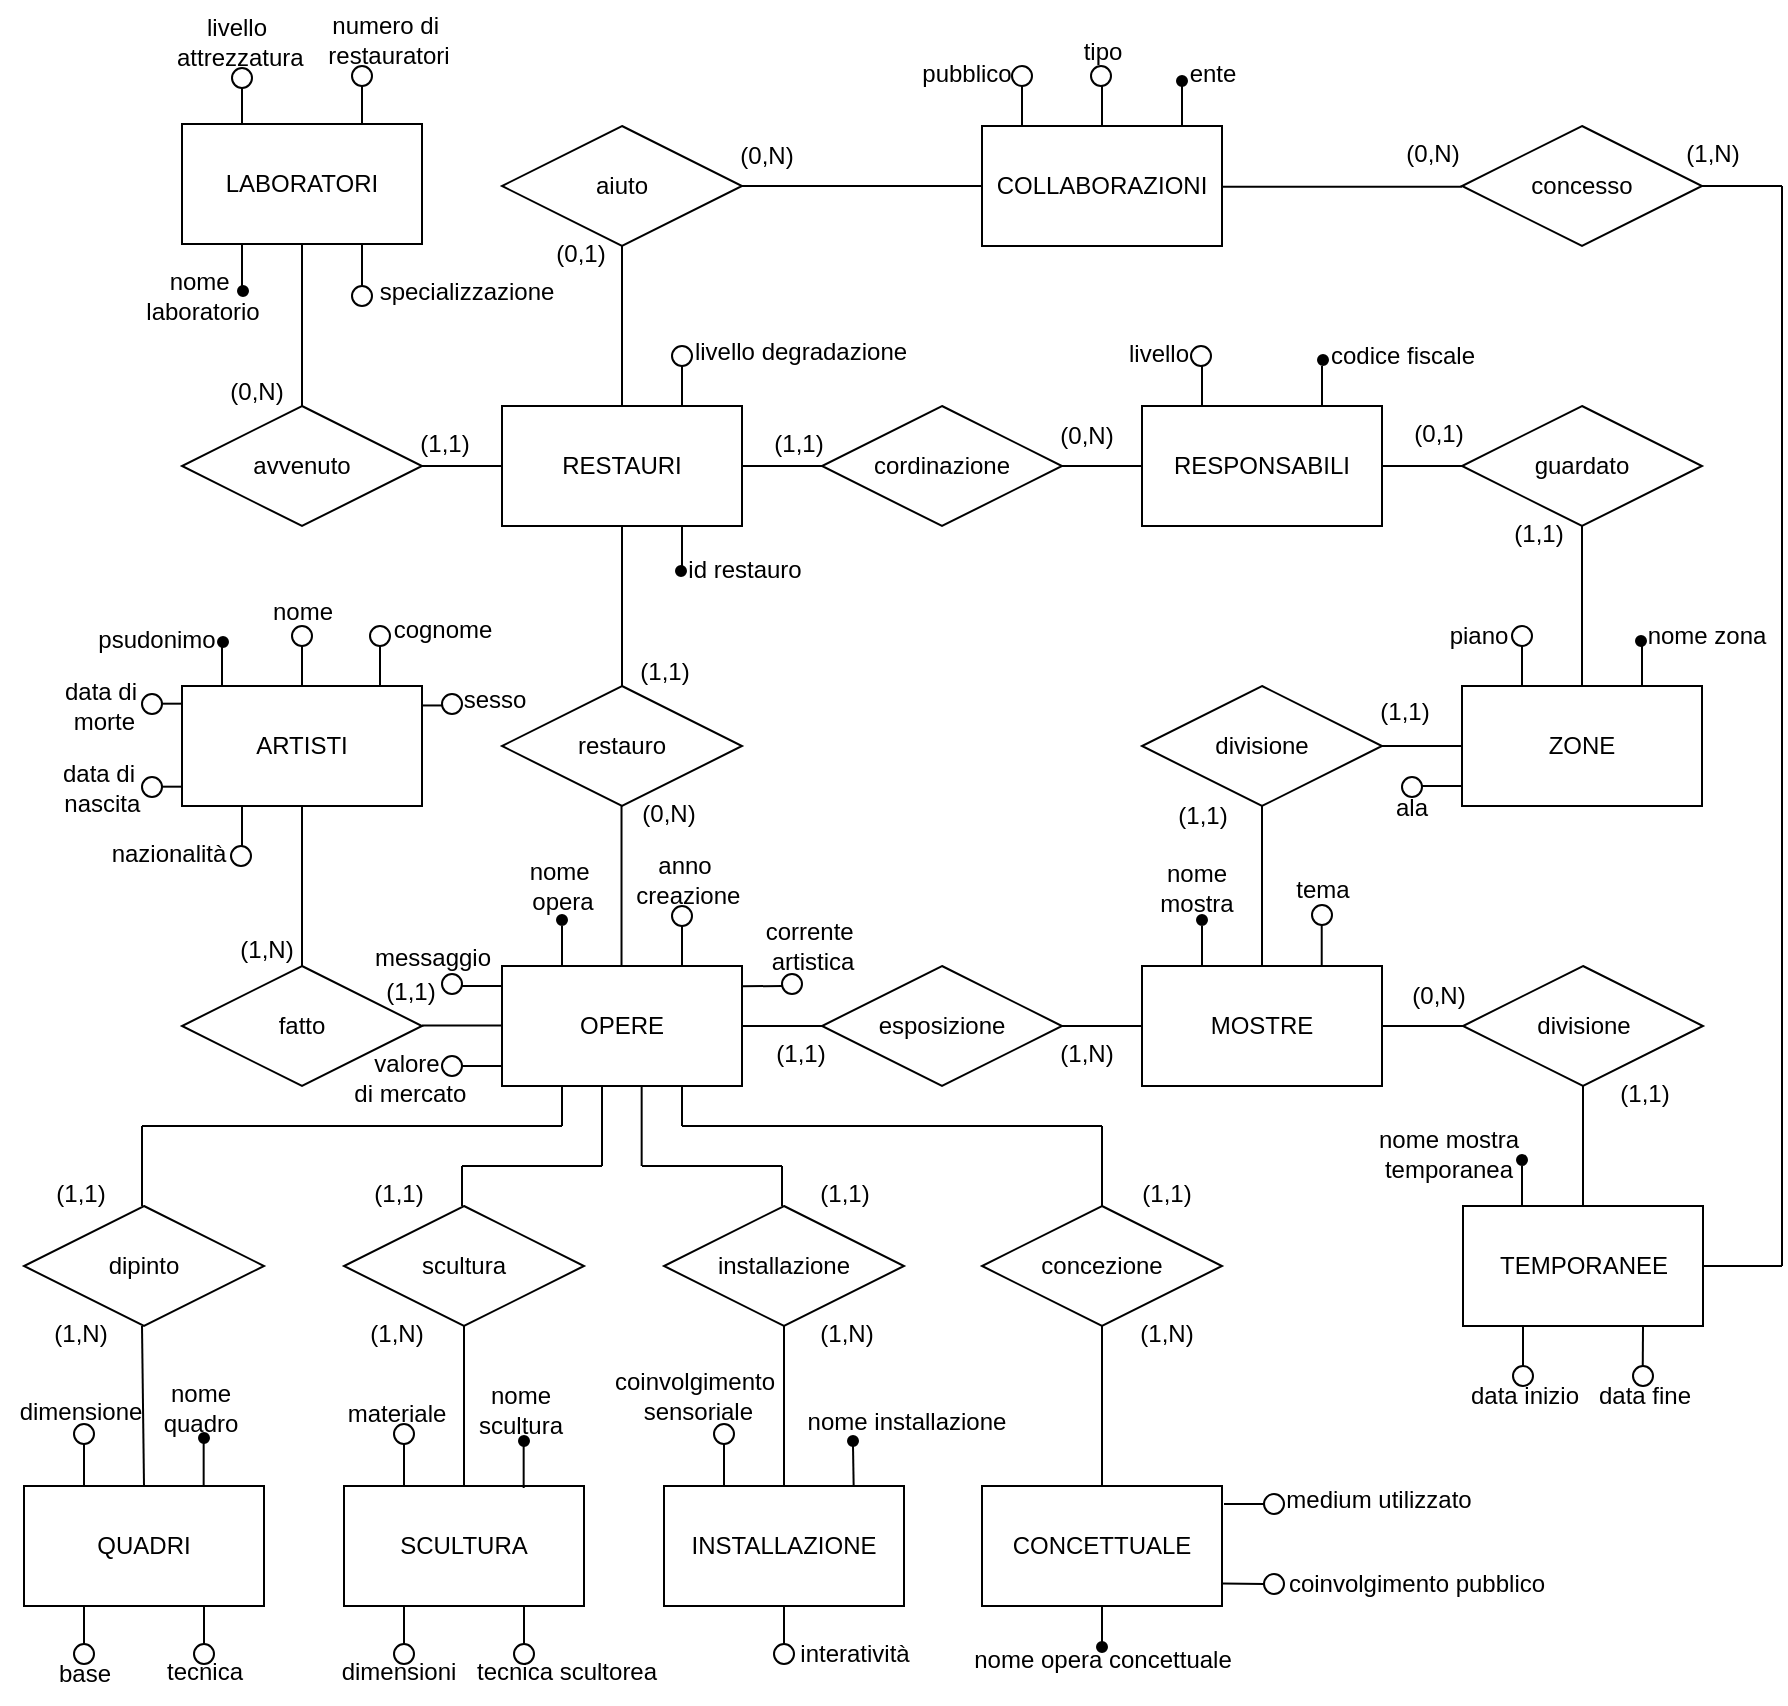 <mxfile>
    <diagram name="Page-1" id="luR2FFAwwnQC8byFWhqQ">
        <mxGraphModel dx="1242" dy="1736" grid="1" gridSize="10" guides="1" tooltips="1" connect="1" arrows="1" fold="1" page="1" pageScale="1" pageWidth="827" pageHeight="1169" math="0" shadow="0">
            <root>
                <mxCell id="0"/>
                <mxCell id="1" parent="0"/>
                <mxCell id="AryeixgYwKDA9CnlknnB-269" value="OPERE" style="rounded=0;whiteSpace=wrap;html=1;" parent="1" vertex="1">
                    <mxGeometry x="360" y="480" width="120" height="60" as="geometry"/>
                </mxCell>
                <mxCell id="AryeixgYwKDA9CnlknnB-270" value="fatto" style="shape=rhombus;perimeter=rhombusPerimeter;whiteSpace=wrap;html=1;align=center;" parent="1" vertex="1">
                    <mxGeometry x="200" y="480" width="120" height="60" as="geometry"/>
                </mxCell>
                <mxCell id="AryeixgYwKDA9CnlknnB-271" value="ARTISTI" style="rounded=0;whiteSpace=wrap;html=1;" parent="1" vertex="1">
                    <mxGeometry x="200" y="340" width="120" height="60" as="geometry"/>
                </mxCell>
                <mxCell id="AryeixgYwKDA9CnlknnB-272" value="QUADRI" style="rounded=0;whiteSpace=wrap;html=1;" parent="1" vertex="1">
                    <mxGeometry x="121" y="740" width="120" height="60" as="geometry"/>
                </mxCell>
                <mxCell id="AryeixgYwKDA9CnlknnB-273" value="SCULTURA" style="rounded=0;whiteSpace=wrap;html=1;" parent="1" vertex="1">
                    <mxGeometry x="281" y="740" width="120" height="60" as="geometry"/>
                </mxCell>
                <mxCell id="AryeixgYwKDA9CnlknnB-274" value="INSTALLAZIONE" style="rounded=0;whiteSpace=wrap;html=1;" parent="1" vertex="1">
                    <mxGeometry x="441" y="740" width="120" height="60" as="geometry"/>
                </mxCell>
                <mxCell id="AryeixgYwKDA9CnlknnB-275" value="CONCETTUALE" style="rounded=0;whiteSpace=wrap;html=1;" parent="1" vertex="1">
                    <mxGeometry x="600" y="740" width="120" height="60" as="geometry"/>
                </mxCell>
                <mxCell id="AryeixgYwKDA9CnlknnB-282" value="restauro" style="shape=rhombus;perimeter=rhombusPerimeter;whiteSpace=wrap;html=1;align=center;" parent="1" vertex="1">
                    <mxGeometry x="360" y="340" width="120" height="60" as="geometry"/>
                </mxCell>
                <mxCell id="AryeixgYwKDA9CnlknnB-283" value="RESTAURI" style="rounded=0;whiteSpace=wrap;html=1;" parent="1" vertex="1">
                    <mxGeometry x="360" y="200" width="120" height="60" as="geometry"/>
                </mxCell>
                <mxCell id="AryeixgYwKDA9CnlknnB-284" value="avvenuto" style="shape=rhombus;perimeter=rhombusPerimeter;whiteSpace=wrap;html=1;align=center;" parent="1" vertex="1">
                    <mxGeometry x="200" y="200" width="120" height="60" as="geometry"/>
                </mxCell>
                <mxCell id="AryeixgYwKDA9CnlknnB-285" value="LABORATORI" style="rounded=0;whiteSpace=wrap;html=1;" parent="1" vertex="1">
                    <mxGeometry x="200" y="59" width="120" height="60" as="geometry"/>
                </mxCell>
                <mxCell id="AryeixgYwKDA9CnlknnB-286" value="" style="endArrow=none;html=1;rounded=0;exitX=0.5;exitY=1;exitDx=0;exitDy=0;entryX=0.5;entryY=0;entryDx=0;entryDy=0;" parent="1" source="AryeixgYwKDA9CnlknnB-285" target="AryeixgYwKDA9CnlknnB-284" edge="1">
                    <mxGeometry width="50" height="50" relative="1" as="geometry">
                        <mxPoint x="150" y="280" as="sourcePoint"/>
                        <mxPoint x="200" y="230" as="targetPoint"/>
                    </mxGeometry>
                </mxCell>
                <mxCell id="AryeixgYwKDA9CnlknnB-287" value="" style="endArrow=none;html=1;rounded=0;" parent="1" source="AryeixgYwKDA9CnlknnB-284" edge="1">
                    <mxGeometry width="50" height="50" relative="1" as="geometry">
                        <mxPoint x="310" y="280" as="sourcePoint"/>
                        <mxPoint x="360" y="230" as="targetPoint"/>
                    </mxGeometry>
                </mxCell>
                <mxCell id="AryeixgYwKDA9CnlknnB-288" value="" style="endArrow=none;html=1;rounded=0;entryX=0.5;entryY=1;entryDx=0;entryDy=0;exitX=0.5;exitY=0;exitDx=0;exitDy=0;" parent="1" source="AryeixgYwKDA9CnlknnB-282" target="AryeixgYwKDA9CnlknnB-283" edge="1">
                    <mxGeometry width="50" height="50" relative="1" as="geometry">
                        <mxPoint x="380" y="360" as="sourcePoint"/>
                        <mxPoint x="430" y="310" as="targetPoint"/>
                    </mxGeometry>
                </mxCell>
                <mxCell id="AryeixgYwKDA9CnlknnB-289" value="" style="endArrow=none;html=1;rounded=0;entryX=0.5;entryY=1;entryDx=0;entryDy=0;exitX=0.5;exitY=0;exitDx=0;exitDy=0;" parent="1" edge="1">
                    <mxGeometry width="50" height="50" relative="1" as="geometry">
                        <mxPoint x="419.76" y="480" as="sourcePoint"/>
                        <mxPoint x="419.76" y="400" as="targetPoint"/>
                    </mxGeometry>
                </mxCell>
                <mxCell id="AryeixgYwKDA9CnlknnB-298" value="esposizione" style="shape=rhombus;perimeter=rhombusPerimeter;whiteSpace=wrap;html=1;align=center;" parent="1" vertex="1">
                    <mxGeometry x="520" y="480" width="120" height="60" as="geometry"/>
                </mxCell>
                <mxCell id="AryeixgYwKDA9CnlknnB-303" value="MOSTRE" style="rounded=0;whiteSpace=wrap;html=1;" parent="1" vertex="1">
                    <mxGeometry x="680" y="480" width="120" height="60" as="geometry"/>
                </mxCell>
                <mxCell id="AryeixgYwKDA9CnlknnB-304" value="COLLABORAZIONI" style="rounded=0;whiteSpace=wrap;html=1;" parent="1" vertex="1">
                    <mxGeometry x="600" y="60" width="120" height="60" as="geometry"/>
                </mxCell>
                <mxCell id="AryeixgYwKDA9CnlknnB-305" value="aiuto" style="shape=rhombus;perimeter=rhombusPerimeter;whiteSpace=wrap;html=1;align=center;" parent="1" vertex="1">
                    <mxGeometry x="360" y="60" width="120" height="60" as="geometry"/>
                </mxCell>
                <mxCell id="AryeixgYwKDA9CnlknnB-306" value="" style="endArrow=none;html=1;rounded=0;entryX=0.5;entryY=1;entryDx=0;entryDy=0;" parent="1" target="AryeixgYwKDA9CnlknnB-305" edge="1">
                    <mxGeometry width="50" height="50" relative="1" as="geometry">
                        <mxPoint x="420" y="200" as="sourcePoint"/>
                        <mxPoint x="470" y="150" as="targetPoint"/>
                    </mxGeometry>
                </mxCell>
                <mxCell id="AryeixgYwKDA9CnlknnB-307" value="" style="endArrow=none;html=1;rounded=0;entryX=0;entryY=0.5;entryDx=0;entryDy=0;" parent="1" target="AryeixgYwKDA9CnlknnB-304" edge="1">
                    <mxGeometry width="50" height="50" relative="1" as="geometry">
                        <mxPoint x="480" y="90" as="sourcePoint"/>
                        <mxPoint x="530" y="40" as="targetPoint"/>
                    </mxGeometry>
                </mxCell>
                <mxCell id="AryeixgYwKDA9CnlknnB-311" value="" style="endArrow=none;html=1;rounded=0;entryX=0;entryY=0.5;entryDx=0;entryDy=0;" parent="1" target="AryeixgYwKDA9CnlknnB-298" edge="1">
                    <mxGeometry width="50" height="50" relative="1" as="geometry">
                        <mxPoint x="480" y="510" as="sourcePoint"/>
                        <mxPoint x="530" y="460" as="targetPoint"/>
                    </mxGeometry>
                </mxCell>
                <mxCell id="AryeixgYwKDA9CnlknnB-313" value="concesso" style="shape=rhombus;perimeter=rhombusPerimeter;whiteSpace=wrap;html=1;align=center;" parent="1" vertex="1">
                    <mxGeometry x="840" y="60" width="120" height="60" as="geometry"/>
                </mxCell>
                <mxCell id="AryeixgYwKDA9CnlknnB-314" value="TEMPORANEE" style="rounded=0;whiteSpace=wrap;html=1;" parent="1" vertex="1">
                    <mxGeometry x="840.5" y="600" width="120" height="60" as="geometry"/>
                </mxCell>
                <mxCell id="AryeixgYwKDA9CnlknnB-323" value="" style="endArrow=none;html=1;rounded=0;exitX=1;exitY=0.5;exitDx=0;exitDy=0;" parent="1" source="AryeixgYwKDA9CnlknnB-313" edge="1">
                    <mxGeometry width="50" height="50" relative="1" as="geometry">
                        <mxPoint x="990" y="80" as="sourcePoint"/>
                        <mxPoint x="1000" y="90" as="targetPoint"/>
                    </mxGeometry>
                </mxCell>
                <mxCell id="AryeixgYwKDA9CnlknnB-324" value="" style="endArrow=none;html=1;rounded=0;entryX=0;entryY=0.5;entryDx=0;entryDy=0;" parent="1" edge="1">
                    <mxGeometry width="50" height="50" relative="1" as="geometry">
                        <mxPoint x="720" y="90.41" as="sourcePoint"/>
                        <mxPoint x="840" y="90.41" as="targetPoint"/>
                    </mxGeometry>
                </mxCell>
                <mxCell id="AryeixgYwKDA9CnlknnB-326" value="RESPONSABILI" style="rounded=0;whiteSpace=wrap;html=1;" parent="1" vertex="1">
                    <mxGeometry x="680" y="200" width="120" height="60" as="geometry"/>
                </mxCell>
                <mxCell id="AryeixgYwKDA9CnlknnB-327" value="ZONE" style="rounded=0;whiteSpace=wrap;html=1;" parent="1" vertex="1">
                    <mxGeometry x="840" y="340" width="120" height="60" as="geometry"/>
                </mxCell>
                <mxCell id="AryeixgYwKDA9CnlknnB-328" value="cordinazione" style="shape=rhombus;perimeter=rhombusPerimeter;whiteSpace=wrap;html=1;align=center;" parent="1" vertex="1">
                    <mxGeometry x="520" y="200" width="120" height="60" as="geometry"/>
                </mxCell>
                <mxCell id="AryeixgYwKDA9CnlknnB-330" value="" style="endArrow=none;html=1;rounded=0;exitX=1;exitY=0.5;exitDx=0;exitDy=0;entryX=0;entryY=0.5;entryDx=0;entryDy=0;" parent="1" source="AryeixgYwKDA9CnlknnB-283" target="AryeixgYwKDA9CnlknnB-328" edge="1">
                    <mxGeometry width="50" height="50" relative="1" as="geometry">
                        <mxPoint x="510" y="230" as="sourcePoint"/>
                        <mxPoint x="560" y="180" as="targetPoint"/>
                    </mxGeometry>
                </mxCell>
                <mxCell id="AryeixgYwKDA9CnlknnB-332" value="guardato" style="shape=rhombus;perimeter=rhombusPerimeter;whiteSpace=wrap;html=1;align=center;" parent="1" vertex="1">
                    <mxGeometry x="840" y="200" width="120" height="60" as="geometry"/>
                </mxCell>
                <mxCell id="AryeixgYwKDA9CnlknnB-333" value="" style="endArrow=none;html=1;rounded=0;entryX=0;entryY=0.5;entryDx=0;entryDy=0;" parent="1" target="AryeixgYwKDA9CnlknnB-326" edge="1">
                    <mxGeometry width="50" height="50" relative="1" as="geometry">
                        <mxPoint x="640" y="230" as="sourcePoint"/>
                        <mxPoint x="690" y="180" as="targetPoint"/>
                    </mxGeometry>
                </mxCell>
                <mxCell id="AryeixgYwKDA9CnlknnB-334" value="divisione" style="shape=rhombus;perimeter=rhombusPerimeter;whiteSpace=wrap;html=1;align=center;" parent="1" vertex="1">
                    <mxGeometry x="680" y="340" width="120" height="60" as="geometry"/>
                </mxCell>
                <mxCell id="AryeixgYwKDA9CnlknnB-335" value="" style="endArrow=none;html=1;rounded=0;entryX=0.5;entryY=1;entryDx=0;entryDy=0;exitX=0.5;exitY=0;exitDx=0;exitDy=0;" parent="1" source="AryeixgYwKDA9CnlknnB-303" target="AryeixgYwKDA9CnlknnB-334" edge="1">
                    <mxGeometry width="50" height="50" relative="1" as="geometry">
                        <mxPoint x="720" y="470" as="sourcePoint"/>
                        <mxPoint x="770" y="420" as="targetPoint"/>
                    </mxGeometry>
                </mxCell>
                <mxCell id="AryeixgYwKDA9CnlknnB-336" value="" style="endArrow=none;html=1;rounded=0;exitX=1;exitY=0.5;exitDx=0;exitDy=0;entryX=0;entryY=0.5;entryDx=0;entryDy=0;" parent="1" source="AryeixgYwKDA9CnlknnB-334" target="AryeixgYwKDA9CnlknnB-327" edge="1">
                    <mxGeometry width="50" height="50" relative="1" as="geometry">
                        <mxPoint x="830" y="320" as="sourcePoint"/>
                        <mxPoint x="880" y="270" as="targetPoint"/>
                    </mxGeometry>
                </mxCell>
                <mxCell id="AryeixgYwKDA9CnlknnB-337" value="" style="endArrow=none;html=1;rounded=0;exitX=1;exitY=0.5;exitDx=0;exitDy=0;entryX=0;entryY=0.5;entryDx=0;entryDy=0;" parent="1" source="AryeixgYwKDA9CnlknnB-326" target="AryeixgYwKDA9CnlknnB-332" edge="1">
                    <mxGeometry width="50" height="50" relative="1" as="geometry">
                        <mxPoint x="880" y="300" as="sourcePoint"/>
                        <mxPoint x="930" y="250" as="targetPoint"/>
                    </mxGeometry>
                </mxCell>
                <mxCell id="AryeixgYwKDA9CnlknnB-338" value="" style="endArrow=none;html=1;rounded=0;entryX=0.5;entryY=1;entryDx=0;entryDy=0;exitX=0.5;exitY=0;exitDx=0;exitDy=0;" parent="1" source="AryeixgYwKDA9CnlknnB-327" target="AryeixgYwKDA9CnlknnB-332" edge="1">
                    <mxGeometry width="50" height="50" relative="1" as="geometry">
                        <mxPoint x="860" y="350" as="sourcePoint"/>
                        <mxPoint x="910" y="300" as="targetPoint"/>
                    </mxGeometry>
                </mxCell>
                <mxCell id="AryeixgYwKDA9CnlknnB-339" value="" style="endArrow=none;html=1;rounded=0;entryX=0;entryY=0.5;entryDx=0;entryDy=0;" parent="1" target="AryeixgYwKDA9CnlknnB-303" edge="1">
                    <mxGeometry width="50" height="50" relative="1" as="geometry">
                        <mxPoint x="640" y="510" as="sourcePoint"/>
                        <mxPoint x="690" y="460" as="targetPoint"/>
                    </mxGeometry>
                </mxCell>
                <mxCell id="Yn2UF99OzoSKR1iccTGJ-1" value="id restauro" style="text;html=1;align=center;verticalAlign=middle;resizable=0;points=[];autosize=1;strokeColor=none;fillColor=none;" parent="1" vertex="1">
                    <mxGeometry x="441" y="267" width="80" height="30" as="geometry"/>
                </mxCell>
                <mxCell id="Yn2UF99OzoSKR1iccTGJ-2" value="livello degradazione" style="text;html=1;align=center;verticalAlign=middle;resizable=0;points=[];autosize=1;strokeColor=none;fillColor=none;" parent="1" vertex="1">
                    <mxGeometry x="444" y="158" width="130" height="30" as="geometry"/>
                </mxCell>
                <mxCell id="Yn2UF99OzoSKR1iccTGJ-3" value="nome&amp;nbsp;&lt;div&gt;opera&lt;/div&gt;" style="text;html=1;align=center;verticalAlign=middle;resizable=0;points=[];autosize=1;strokeColor=none;fillColor=none;" parent="1" vertex="1">
                    <mxGeometry x="360" y="420" width="60" height="40" as="geometry"/>
                </mxCell>
                <mxCell id="Yn2UF99OzoSKR1iccTGJ-4" value="anno&lt;div&gt;&amp;nbsp;creazione&lt;/div&gt;" style="text;html=1;align=center;verticalAlign=middle;resizable=0;points=[];autosize=1;strokeColor=none;fillColor=none;" parent="1" vertex="1">
                    <mxGeometry x="411" y="416.5" width="80" height="40" as="geometry"/>
                </mxCell>
                <mxCell id="Yn2UF99OzoSKR1iccTGJ-5" value="valore&lt;div&gt;&amp;nbsp;di mercato&lt;/div&gt;" style="text;html=1;align=center;verticalAlign=middle;resizable=0;points=[];autosize=1;strokeColor=none;fillColor=none;" parent="1" vertex="1">
                    <mxGeometry x="272" y="515.5" width="80" height="40" as="geometry"/>
                </mxCell>
                <mxCell id="Yn2UF99OzoSKR1iccTGJ-6" value="messaggio" style="text;html=1;align=center;verticalAlign=middle;resizable=0;points=[];autosize=1;strokeColor=none;fillColor=none;" parent="1" vertex="1">
                    <mxGeometry x="285" y="461" width="80" height="30" as="geometry"/>
                </mxCell>
                <mxCell id="Yn2UF99OzoSKR1iccTGJ-7" value="corrente&amp;nbsp;&lt;div&gt;artistica&lt;/div&gt;" style="text;html=1;align=center;verticalAlign=middle;resizable=0;points=[];autosize=1;strokeColor=none;fillColor=none;" parent="1" vertex="1">
                    <mxGeometry x="480" y="450" width="70" height="40" as="geometry"/>
                </mxCell>
                <mxCell id="Yn2UF99OzoSKR1iccTGJ-8" value="livello&lt;div&gt;&amp;nbsp;attrezzatura&lt;/div&gt;" style="text;html=1;align=center;verticalAlign=middle;resizable=0;points=[];autosize=1;strokeColor=none;fillColor=none;" parent="1" vertex="1">
                    <mxGeometry x="182" y="-2" width="90" height="40" as="geometry"/>
                </mxCell>
                <mxCell id="Yn2UF99OzoSKR1iccTGJ-9" value="specializzazione" style="text;html=1;align=center;verticalAlign=middle;resizable=0;points=[];autosize=1;strokeColor=none;fillColor=none;" parent="1" vertex="1">
                    <mxGeometry x="287" y="128" width="110" height="30" as="geometry"/>
                </mxCell>
                <mxCell id="Yn2UF99OzoSKR1iccTGJ-10" value="nome&amp;nbsp;&lt;div&gt;laboratorio&lt;/div&gt;" style="text;html=1;align=center;verticalAlign=middle;resizable=0;points=[];autosize=1;strokeColor=none;fillColor=none;" parent="1" vertex="1">
                    <mxGeometry x="170" y="125" width="80" height="40" as="geometry"/>
                </mxCell>
                <mxCell id="Yn2UF99OzoSKR1iccTGJ-11" value="numero di&amp;nbsp;&lt;div&gt;restauratori&lt;/div&gt;" style="text;html=1;align=center;verticalAlign=middle;resizable=0;points=[];autosize=1;strokeColor=none;fillColor=none;" parent="1" vertex="1">
                    <mxGeometry x="263" y="-3" width="80" height="40" as="geometry"/>
                </mxCell>
                <mxCell id="Yn2UF99OzoSKR1iccTGJ-18" value="" style="endArrow=none;html=1;rounded=0;exitX=0.5;exitY=1;exitDx=0;exitDy=0;" parent="1" source="AryeixgYwKDA9CnlknnB-271" edge="1">
                    <mxGeometry width="50" height="50" relative="1" as="geometry">
                        <mxPoint x="220" y="480" as="sourcePoint"/>
                        <mxPoint x="260" y="480" as="targetPoint"/>
                    </mxGeometry>
                </mxCell>
                <mxCell id="Yn2UF99OzoSKR1iccTGJ-19" value="" style="endArrow=none;html=1;rounded=0;exitX=1;exitY=0.5;exitDx=0;exitDy=0;" parent="1" edge="1">
                    <mxGeometry width="50" height="50" relative="1" as="geometry">
                        <mxPoint x="320" y="509.81" as="sourcePoint"/>
                        <mxPoint x="360" y="509.81" as="targetPoint"/>
                    </mxGeometry>
                </mxCell>
                <mxCell id="Yn2UF99OzoSKR1iccTGJ-25" value="piano" style="text;html=1;align=center;verticalAlign=middle;resizable=0;points=[];autosize=1;strokeColor=none;fillColor=none;" parent="1" vertex="1">
                    <mxGeometry x="823" y="300" width="50" height="30" as="geometry"/>
                </mxCell>
                <mxCell id="Yn2UF99OzoSKR1iccTGJ-26" value="nome zona" style="text;html=1;align=center;verticalAlign=middle;resizable=0;points=[];autosize=1;strokeColor=none;fillColor=none;" parent="1" vertex="1">
                    <mxGeometry x="922" y="300" width="80" height="30" as="geometry"/>
                </mxCell>
                <mxCell id="Yn2UF99OzoSKR1iccTGJ-27" value="ala" style="text;strokeColor=none;align=center;fillColor=none;html=1;verticalAlign=middle;whiteSpace=wrap;rounded=0;" parent="1" vertex="1">
                    <mxGeometry x="785" y="385.5" width="60" height="30" as="geometry"/>
                </mxCell>
                <mxCell id="Yn2UF99OzoSKR1iccTGJ-28" value="data inizio" style="text;html=1;align=center;verticalAlign=middle;resizable=0;points=[];autosize=1;strokeColor=none;fillColor=none;" parent="1" vertex="1">
                    <mxGeometry x="830.5" y="680" width="80" height="30" as="geometry"/>
                </mxCell>
                <mxCell id="Yn2UF99OzoSKR1iccTGJ-29" value="data fine" style="text;html=1;align=center;verticalAlign=middle;resizable=0;points=[];autosize=1;strokeColor=none;fillColor=none;" parent="1" vertex="1">
                    <mxGeometry x="895.5" y="680" width="70" height="30" as="geometry"/>
                </mxCell>
                <mxCell id="Yn2UF99OzoSKR1iccTGJ-30" value="pubblico" style="text;html=1;align=center;verticalAlign=middle;resizable=0;points=[];autosize=1;strokeColor=none;fillColor=none;" parent="1" vertex="1">
                    <mxGeometry x="557" y="19" width="70" height="30" as="geometry"/>
                </mxCell>
                <mxCell id="Yn2UF99OzoSKR1iccTGJ-31" value="tipo" style="text;html=1;align=center;verticalAlign=middle;resizable=0;points=[];autosize=1;strokeColor=none;fillColor=none;" parent="1" vertex="1">
                    <mxGeometry x="640" y="8" width="40" height="30" as="geometry"/>
                </mxCell>
                <mxCell id="Yn2UF99OzoSKR1iccTGJ-32" value="ente" style="text;html=1;align=center;verticalAlign=middle;resizable=0;points=[];autosize=1;strokeColor=none;fillColor=none;" parent="1" vertex="1">
                    <mxGeometry x="690" y="19" width="50" height="30" as="geometry"/>
                </mxCell>
                <mxCell id="Yn2UF99OzoSKR1iccTGJ-33" value="livello" style="text;html=1;align=center;verticalAlign=middle;resizable=0;points=[];autosize=1;strokeColor=none;fillColor=none;" parent="1" vertex="1">
                    <mxGeometry x="662.5" y="159" width="50" height="30" as="geometry"/>
                </mxCell>
                <mxCell id="Yn2UF99OzoSKR1iccTGJ-34" value="codice fiscale" style="text;html=1;align=center;verticalAlign=middle;resizable=0;points=[];autosize=1;strokeColor=none;fillColor=none;" parent="1" vertex="1">
                    <mxGeometry x="760" y="160" width="100" height="30" as="geometry"/>
                </mxCell>
                <mxCell id="Yn2UF99OzoSKR1iccTGJ-35" value="nome&lt;div&gt;mostra&lt;/div&gt;" style="text;html=1;align=center;verticalAlign=middle;resizable=0;points=[];autosize=1;strokeColor=none;fillColor=none;" parent="1" vertex="1">
                    <mxGeometry x="677" y="421" width="60" height="40" as="geometry"/>
                </mxCell>
                <mxCell id="Yn2UF99OzoSKR1iccTGJ-36" value="tema" style="text;html=1;align=center;verticalAlign=middle;resizable=0;points=[];autosize=1;strokeColor=none;fillColor=none;" parent="1" vertex="1">
                    <mxGeometry x="745" y="426.5" width="50" height="30" as="geometry"/>
                </mxCell>
                <mxCell id="Yn2UF99OzoSKR1iccTGJ-37" value="psudonimo" style="text;html=1;align=center;verticalAlign=middle;resizable=0;points=[];autosize=1;strokeColor=none;fillColor=none;" parent="1" vertex="1">
                    <mxGeometry x="147" y="302" width="80" height="30" as="geometry"/>
                </mxCell>
                <mxCell id="Yn2UF99OzoSKR1iccTGJ-39" value="nome" style="text;html=1;align=center;verticalAlign=middle;resizable=0;points=[];autosize=1;strokeColor=none;fillColor=none;" parent="1" vertex="1">
                    <mxGeometry x="235" y="287.5" width="50" height="30" as="geometry"/>
                </mxCell>
                <mxCell id="Yn2UF99OzoSKR1iccTGJ-41" value="cognome" style="text;html=1;align=center;verticalAlign=middle;resizable=0;points=[];autosize=1;strokeColor=none;fillColor=none;" parent="1" vertex="1">
                    <mxGeometry x="295" y="297" width="70" height="30" as="geometry"/>
                </mxCell>
                <mxCell id="Yn2UF99OzoSKR1iccTGJ-42" value="nazionalità" style="text;html=1;align=center;verticalAlign=middle;resizable=0;points=[];autosize=1;strokeColor=none;fillColor=none;" parent="1" vertex="1">
                    <mxGeometry x="152.5" y="409" width="80" height="30" as="geometry"/>
                </mxCell>
                <mxCell id="Yn2UF99OzoSKR1iccTGJ-43" value="sesso" style="text;html=1;align=center;verticalAlign=middle;resizable=0;points=[];autosize=1;strokeColor=none;fillColor=none;" parent="1" vertex="1">
                    <mxGeometry x="331" y="332" width="50" height="30" as="geometry"/>
                </mxCell>
                <mxCell id="Yn2UF99OzoSKR1iccTGJ-44" value="data di&lt;div&gt;&amp;nbsp;nascita&lt;/div&gt;" style="text;html=1;align=center;verticalAlign=middle;resizable=0;points=[];autosize=1;strokeColor=none;fillColor=none;" parent="1" vertex="1">
                    <mxGeometry x="128" y="370.5" width="60" height="40" as="geometry"/>
                </mxCell>
                <mxCell id="Yn2UF99OzoSKR1iccTGJ-45" value="data di&lt;div&gt;&amp;nbsp;morte&lt;/div&gt;" style="text;html=1;align=center;verticalAlign=middle;resizable=0;points=[];autosize=1;strokeColor=none;fillColor=none;" parent="1" vertex="1">
                    <mxGeometry x="129" y="329.5" width="60" height="40" as="geometry"/>
                </mxCell>
                <mxCell id="Yn2UF99OzoSKR1iccTGJ-48" value="base" style="text;html=1;align=center;verticalAlign=middle;resizable=0;points=[];autosize=1;strokeColor=none;fillColor=none;" parent="1" vertex="1">
                    <mxGeometry x="126" y="819" width="50" height="30" as="geometry"/>
                </mxCell>
                <mxCell id="Yn2UF99OzoSKR1iccTGJ-49" value="dimensione" style="text;html=1;align=center;verticalAlign=middle;resizable=0;points=[];autosize=1;strokeColor=none;fillColor=none;" parent="1" vertex="1">
                    <mxGeometry x="109" y="688" width="80" height="30" as="geometry"/>
                </mxCell>
                <mxCell id="Yn2UF99OzoSKR1iccTGJ-50" value="tecnica" style="text;html=1;align=center;verticalAlign=middle;resizable=0;points=[];autosize=1;strokeColor=none;fillColor=none;" parent="1" vertex="1">
                    <mxGeometry x="181" y="818" width="60" height="30" as="geometry"/>
                </mxCell>
                <mxCell id="Yn2UF99OzoSKR1iccTGJ-51" value="dimensioni" style="text;html=1;align=center;verticalAlign=middle;resizable=0;points=[];autosize=1;strokeColor=none;fillColor=none;" parent="1" vertex="1">
                    <mxGeometry x="268" y="818" width="80" height="30" as="geometry"/>
                </mxCell>
                <mxCell id="Yn2UF99OzoSKR1iccTGJ-52" value="materiale" style="text;html=1;align=center;verticalAlign=middle;resizable=0;points=[];autosize=1;strokeColor=none;fillColor=none;" parent="1" vertex="1">
                    <mxGeometry x="272" y="689" width="70" height="30" as="geometry"/>
                </mxCell>
                <mxCell id="Yn2UF99OzoSKR1iccTGJ-53" value="tecnica scultorea" style="text;html=1;align=center;verticalAlign=middle;resizable=0;points=[];autosize=1;strokeColor=none;fillColor=none;" parent="1" vertex="1">
                    <mxGeometry x="337" y="818" width="110" height="30" as="geometry"/>
                </mxCell>
                <mxCell id="Yn2UF99OzoSKR1iccTGJ-54" value="coinvolgimento&lt;div&gt;&amp;nbsp;sensoriale&lt;/div&gt;" style="text;html=1;align=center;verticalAlign=middle;resizable=0;points=[];autosize=1;strokeColor=none;fillColor=none;" parent="1" vertex="1">
                    <mxGeometry x="406" y="675" width="100" height="40" as="geometry"/>
                </mxCell>
                <mxCell id="Yn2UF99OzoSKR1iccTGJ-55" value="interatività" style="text;html=1;align=center;verticalAlign=middle;resizable=0;points=[];autosize=1;strokeColor=none;fillColor=none;" parent="1" vertex="1">
                    <mxGeometry x="496" y="809" width="80" height="30" as="geometry"/>
                </mxCell>
                <mxCell id="Yn2UF99OzoSKR1iccTGJ-56" value="medium utilizzato" style="text;html=1;align=center;verticalAlign=middle;resizable=0;points=[];autosize=1;strokeColor=none;fillColor=none;" parent="1" vertex="1">
                    <mxGeometry x="738" y="732" width="120" height="30" as="geometry"/>
                </mxCell>
                <mxCell id="Yn2UF99OzoSKR1iccTGJ-57" value="coinvolgimento pubblico" style="text;html=1;align=center;verticalAlign=middle;resizable=0;points=[];autosize=1;strokeColor=none;fillColor=none;" parent="1" vertex="1">
                    <mxGeometry x="742" y="774" width="150" height="30" as="geometry"/>
                </mxCell>
                <mxCell id="Yn2UF99OzoSKR1iccTGJ-58" value="" style="ellipse;whiteSpace=wrap;html=1;aspect=fixed;" parent="1" vertex="1">
                    <mxGeometry x="741" y="784" width="10" height="10" as="geometry"/>
                </mxCell>
                <mxCell id="Yn2UF99OzoSKR1iccTGJ-59" value="" style="ellipse;whiteSpace=wrap;html=1;aspect=fixed;" parent="1" vertex="1">
                    <mxGeometry x="741" y="744" width="10" height="10" as="geometry"/>
                </mxCell>
                <mxCell id="Yn2UF99OzoSKR1iccTGJ-61" value="" style="endArrow=none;html=1;rounded=0;entryX=0;entryY=0.5;entryDx=0;entryDy=0;" parent="1" target="Yn2UF99OzoSKR1iccTGJ-59" edge="1">
                    <mxGeometry width="50" height="50" relative="1" as="geometry">
                        <mxPoint x="721" y="749" as="sourcePoint"/>
                        <mxPoint x="731" y="719" as="targetPoint"/>
                    </mxGeometry>
                </mxCell>
                <mxCell id="Yn2UF99OzoSKR1iccTGJ-62" value="" style="endArrow=none;html=1;rounded=0;exitX=1.003;exitY=0.813;exitDx=0;exitDy=0;exitPerimeter=0;entryX=0;entryY=0.5;entryDx=0;entryDy=0;" parent="1" source="AryeixgYwKDA9CnlknnB-275" target="Yn2UF99OzoSKR1iccTGJ-58" edge="1">
                    <mxGeometry width="50" height="50" relative="1" as="geometry">
                        <mxPoint x="741" y="789" as="sourcePoint"/>
                        <mxPoint x="791" y="739" as="targetPoint"/>
                    </mxGeometry>
                </mxCell>
                <mxCell id="Yn2UF99OzoSKR1iccTGJ-63" value="" style="ellipse;whiteSpace=wrap;html=1;aspect=fixed;" parent="1" vertex="1">
                    <mxGeometry x="466" y="709" width="10" height="10" as="geometry"/>
                </mxCell>
                <mxCell id="Yn2UF99OzoSKR1iccTGJ-64" value="" style="ellipse;whiteSpace=wrap;html=1;aspect=fixed;" parent="1" vertex="1">
                    <mxGeometry x="496" y="819" width="10" height="10" as="geometry"/>
                </mxCell>
                <mxCell id="Yn2UF99OzoSKR1iccTGJ-65" value="" style="endArrow=none;html=1;rounded=0;entryX=0.5;entryY=1;entryDx=0;entryDy=0;exitX=0.25;exitY=0;exitDx=0;exitDy=0;" parent="1" source="AryeixgYwKDA9CnlknnB-274" target="Yn2UF99OzoSKR1iccTGJ-63" edge="1">
                    <mxGeometry width="50" height="50" relative="1" as="geometry">
                        <mxPoint x="431" y="789" as="sourcePoint"/>
                        <mxPoint x="481" y="739" as="targetPoint"/>
                    </mxGeometry>
                </mxCell>
                <mxCell id="Yn2UF99OzoSKR1iccTGJ-66" value="" style="endArrow=none;html=1;rounded=0;entryX=0.5;entryY=1;entryDx=0;entryDy=0;exitX=0.5;exitY=0;exitDx=0;exitDy=0;" parent="1" source="Yn2UF99OzoSKR1iccTGJ-64" target="AryeixgYwKDA9CnlknnB-274" edge="1">
                    <mxGeometry width="50" height="50" relative="1" as="geometry">
                        <mxPoint x="441" y="869" as="sourcePoint"/>
                        <mxPoint x="491" y="819" as="targetPoint"/>
                    </mxGeometry>
                </mxCell>
                <mxCell id="Yn2UF99OzoSKR1iccTGJ-67" value="" style="ellipse;whiteSpace=wrap;html=1;aspect=fixed;" parent="1" vertex="1">
                    <mxGeometry x="366" y="819" width="10" height="10" as="geometry"/>
                </mxCell>
                <mxCell id="Yn2UF99OzoSKR1iccTGJ-68" value="" style="ellipse;whiteSpace=wrap;html=1;aspect=fixed;" parent="1" vertex="1">
                    <mxGeometry x="306" y="819" width="10" height="10" as="geometry"/>
                </mxCell>
                <mxCell id="Yn2UF99OzoSKR1iccTGJ-70" value="" style="ellipse;whiteSpace=wrap;html=1;aspect=fixed;" parent="1" vertex="1">
                    <mxGeometry x="306" y="709" width="10" height="10" as="geometry"/>
                </mxCell>
                <mxCell id="Yn2UF99OzoSKR1iccTGJ-71" value="" style="endArrow=none;html=1;rounded=0;entryX=0.25;entryY=0;entryDx=0;entryDy=0;exitX=0.5;exitY=1;exitDx=0;exitDy=0;" parent="1" source="Yn2UF99OzoSKR1iccTGJ-70" target="AryeixgYwKDA9CnlknnB-273" edge="1">
                    <mxGeometry width="50" height="50" relative="1" as="geometry">
                        <mxPoint x="201" y="779" as="sourcePoint"/>
                        <mxPoint x="251" y="729" as="targetPoint"/>
                    </mxGeometry>
                </mxCell>
                <mxCell id="Yn2UF99OzoSKR1iccTGJ-72" value="" style="endArrow=none;html=1;rounded=0;entryX=0.25;entryY=1;entryDx=0;entryDy=0;" parent="1" target="AryeixgYwKDA9CnlknnB-273" edge="1">
                    <mxGeometry width="50" height="50" relative="1" as="geometry">
                        <mxPoint x="311" y="819" as="sourcePoint"/>
                        <mxPoint x="281" y="839" as="targetPoint"/>
                    </mxGeometry>
                </mxCell>
                <mxCell id="Yn2UF99OzoSKR1iccTGJ-73" value="" style="endArrow=none;html=1;rounded=0;entryX=0.75;entryY=1;entryDx=0;entryDy=0;" parent="1" target="AryeixgYwKDA9CnlknnB-273" edge="1">
                    <mxGeometry width="50" height="50" relative="1" as="geometry">
                        <mxPoint x="371" y="819" as="sourcePoint"/>
                        <mxPoint x="381" y="889" as="targetPoint"/>
                    </mxGeometry>
                </mxCell>
                <mxCell id="Yn2UF99OzoSKR1iccTGJ-74" value="" style="endArrow=none;html=1;rounded=0;entryX=0.25;entryY=1;entryDx=0;entryDy=0;" parent="1" target="AryeixgYwKDA9CnlknnB-272" edge="1">
                    <mxGeometry width="50" height="50" relative="1" as="geometry">
                        <mxPoint x="151" y="819" as="sourcePoint"/>
                        <mxPoint x="131" y="809" as="targetPoint"/>
                    </mxGeometry>
                </mxCell>
                <mxCell id="Yn2UF99OzoSKR1iccTGJ-75" value="" style="endArrow=none;html=1;rounded=0;entryX=0.75;entryY=1;entryDx=0;entryDy=0;" parent="1" target="AryeixgYwKDA9CnlknnB-272" edge="1">
                    <mxGeometry width="50" height="50" relative="1" as="geometry">
                        <mxPoint x="211" y="819" as="sourcePoint"/>
                        <mxPoint x="201" y="809" as="targetPoint"/>
                    </mxGeometry>
                </mxCell>
                <mxCell id="Yn2UF99OzoSKR1iccTGJ-76" value="" style="endArrow=none;html=1;rounded=0;exitX=0.25;exitY=0;exitDx=0;exitDy=0;" parent="1" source="AryeixgYwKDA9CnlknnB-272" edge="1">
                    <mxGeometry width="50" height="50" relative="1" as="geometry">
                        <mxPoint x="125.79" y="738" as="sourcePoint"/>
                        <mxPoint x="151" y="719" as="targetPoint"/>
                    </mxGeometry>
                </mxCell>
                <mxCell id="Yn2UF99OzoSKR1iccTGJ-77" value="" style="ellipse;whiteSpace=wrap;html=1;aspect=fixed;" parent="1" vertex="1">
                    <mxGeometry x="206" y="819" width="10" height="10" as="geometry"/>
                </mxCell>
                <mxCell id="Yn2UF99OzoSKR1iccTGJ-78" value="" style="ellipse;whiteSpace=wrap;html=1;aspect=fixed;" parent="1" vertex="1">
                    <mxGeometry x="146" y="819" width="10" height="10" as="geometry"/>
                </mxCell>
                <mxCell id="Yn2UF99OzoSKR1iccTGJ-79" value="" style="ellipse;whiteSpace=wrap;html=1;aspect=fixed;" parent="1" vertex="1">
                    <mxGeometry x="146" y="709" width="10" height="10" as="geometry"/>
                </mxCell>
                <mxCell id="Yn2UF99OzoSKR1iccTGJ-80" value="" style="endArrow=none;html=1;rounded=0;entryX=0.25;entryY=0;entryDx=0;entryDy=0;" parent="1" target="AryeixgYwKDA9CnlknnB-269" edge="1">
                    <mxGeometry width="50" height="50" relative="1" as="geometry">
                        <mxPoint x="390" y="460" as="sourcePoint"/>
                        <mxPoint x="350" y="480" as="targetPoint"/>
                    </mxGeometry>
                </mxCell>
                <mxCell id="Yn2UF99OzoSKR1iccTGJ-81" value="" style="endArrow=none;html=1;rounded=0;entryX=0.75;entryY=0;entryDx=0;entryDy=0;" parent="1" target="AryeixgYwKDA9CnlknnB-269" edge="1">
                    <mxGeometry width="50" height="50" relative="1" as="geometry">
                        <mxPoint x="450" y="460" as="sourcePoint"/>
                        <mxPoint x="400" y="490" as="targetPoint"/>
                    </mxGeometry>
                </mxCell>
                <mxCell id="Yn2UF99OzoSKR1iccTGJ-82" value="" style="endArrow=none;html=1;rounded=0;entryX=0.996;entryY=0.169;entryDx=0;entryDy=0;entryPerimeter=0;" parent="1" target="AryeixgYwKDA9CnlknnB-269" edge="1">
                    <mxGeometry width="50" height="50" relative="1" as="geometry">
                        <mxPoint x="500" y="490" as="sourcePoint"/>
                        <mxPoint x="495.18" y="490.5" as="targetPoint"/>
                        <Array as="points"/>
                    </mxGeometry>
                </mxCell>
                <mxCell id="Yn2UF99OzoSKR1iccTGJ-83" value="" style="endArrow=none;html=1;rounded=0;" parent="1" edge="1">
                    <mxGeometry width="50" height="50" relative="1" as="geometry">
                        <mxPoint x="340" y="490" as="sourcePoint"/>
                        <mxPoint x="360" y="490" as="targetPoint"/>
                    </mxGeometry>
                </mxCell>
                <mxCell id="Yn2UF99OzoSKR1iccTGJ-84" value="" style="endArrow=none;html=1;rounded=0;" parent="1" edge="1">
                    <mxGeometry width="50" height="50" relative="1" as="geometry">
                        <mxPoint x="340" y="530" as="sourcePoint"/>
                        <mxPoint x="360" y="530" as="targetPoint"/>
                    </mxGeometry>
                </mxCell>
                <mxCell id="Yn2UF99OzoSKR1iccTGJ-88" value="" style="ellipse;whiteSpace=wrap;html=1;aspect=fixed;" parent="1" vertex="1">
                    <mxGeometry x="500" y="484" width="10" height="10" as="geometry"/>
                </mxCell>
                <mxCell id="Yn2UF99OzoSKR1iccTGJ-89" value="" style="ellipse;whiteSpace=wrap;html=1;aspect=fixed;" parent="1" vertex="1">
                    <mxGeometry x="445" y="450" width="10" height="10" as="geometry"/>
                </mxCell>
                <mxCell id="Yn2UF99OzoSKR1iccTGJ-90" value="" style="ellipse;whiteSpace=wrap;html=1;aspect=fixed;fillColor=#000000;" parent="1" vertex="1">
                    <mxGeometry x="387.5" y="454.5" width="5" height="5" as="geometry"/>
                </mxCell>
                <mxCell id="Yn2UF99OzoSKR1iccTGJ-91" value="" style="ellipse;whiteSpace=wrap;html=1;aspect=fixed;" parent="1" vertex="1">
                    <mxGeometry x="330" y="484" width="10" height="10" as="geometry"/>
                </mxCell>
                <mxCell id="Yn2UF99OzoSKR1iccTGJ-92" value="" style="ellipse;whiteSpace=wrap;html=1;aspect=fixed;" parent="1" vertex="1">
                    <mxGeometry x="330" y="525" width="10" height="10" as="geometry"/>
                </mxCell>
                <mxCell id="Yn2UF99OzoSKR1iccTGJ-93" value="" style="endArrow=none;html=1;rounded=0;exitX=0.25;exitY=0;exitDx=0;exitDy=0;" parent="1" source="AryeixgYwKDA9CnlknnB-303" edge="1">
                    <mxGeometry width="50" height="50" relative="1" as="geometry">
                        <mxPoint x="620" y="450" as="sourcePoint"/>
                        <mxPoint x="710" y="460" as="targetPoint"/>
                    </mxGeometry>
                </mxCell>
                <mxCell id="Yn2UF99OzoSKR1iccTGJ-94" value="" style="endArrow=none;html=1;rounded=0;exitX=0.75;exitY=0;exitDx=0;exitDy=0;" parent="1" edge="1">
                    <mxGeometry width="50" height="50" relative="1" as="geometry">
                        <mxPoint x="960" y="390.5" as="sourcePoint"/>
                        <mxPoint x="960" y="370.5" as="targetPoint"/>
                    </mxGeometry>
                </mxCell>
                <mxCell id="Yn2UF99OzoSKR1iccTGJ-95" value="" style="ellipse;whiteSpace=wrap;html=1;aspect=fixed;fillColor=#000000;" parent="1" vertex="1">
                    <mxGeometry x="707.5" y="454.5" width="5" height="5" as="geometry"/>
                </mxCell>
                <mxCell id="Yn2UF99OzoSKR1iccTGJ-98" value="" style="endArrow=none;html=1;rounded=0;" parent="1" edge="1">
                    <mxGeometry width="50" height="50" relative="1" as="geometry">
                        <mxPoint x="870.5" y="680" as="sourcePoint"/>
                        <mxPoint x="870.5" y="660" as="targetPoint"/>
                    </mxGeometry>
                </mxCell>
                <mxCell id="Yn2UF99OzoSKR1iccTGJ-99" value="" style="endArrow=none;html=1;rounded=0;entryX=0.75;entryY=1;entryDx=0;entryDy=0;" parent="1" target="AryeixgYwKDA9CnlknnB-314" edge="1">
                    <mxGeometry width="50" height="50" relative="1" as="geometry">
                        <mxPoint x="930.38" y="680" as="sourcePoint"/>
                        <mxPoint x="930.38" y="660" as="targetPoint"/>
                    </mxGeometry>
                </mxCell>
                <mxCell id="Yn2UF99OzoSKR1iccTGJ-100" value="" style="ellipse;whiteSpace=wrap;html=1;aspect=fixed;" parent="1" vertex="1">
                    <mxGeometry x="865.5" y="680" width="10" height="10" as="geometry"/>
                </mxCell>
                <mxCell id="Yn2UF99OzoSKR1iccTGJ-101" value="" style="ellipse;whiteSpace=wrap;html=1;aspect=fixed;" parent="1" vertex="1">
                    <mxGeometry x="925.5" y="680" width="10" height="10" as="geometry"/>
                </mxCell>
                <mxCell id="Yn2UF99OzoSKR1iccTGJ-102" value="" style="ellipse;whiteSpace=wrap;html=1;aspect=fixed;" parent="1" vertex="1">
                    <mxGeometry x="765" y="449.5" width="10" height="10" as="geometry"/>
                </mxCell>
                <mxCell id="Yn2UF99OzoSKR1iccTGJ-103" value="" style="endArrow=none;html=1;rounded=0;exitX=0.25;exitY=0;exitDx=0;exitDy=0;" parent="1" source="AryeixgYwKDA9CnlknnB-327" edge="1">
                    <mxGeometry width="50" height="50" relative="1" as="geometry">
                        <mxPoint x="870" y="350" as="sourcePoint"/>
                        <mxPoint x="870" y="320" as="targetPoint"/>
                    </mxGeometry>
                </mxCell>
                <mxCell id="Yn2UF99OzoSKR1iccTGJ-104" value="" style="endArrow=none;html=1;rounded=0;exitX=0.75;exitY=0;exitDx=0;exitDy=0;" parent="1" source="AryeixgYwKDA9CnlknnB-327" edge="1">
                    <mxGeometry width="50" height="50" relative="1" as="geometry">
                        <mxPoint x="880" y="350" as="sourcePoint"/>
                        <mxPoint x="930" y="320" as="targetPoint"/>
                    </mxGeometry>
                </mxCell>
                <mxCell id="Yn2UF99OzoSKR1iccTGJ-106" value="" style="endArrow=none;html=1;rounded=0;" parent="1" edge="1">
                    <mxGeometry width="50" height="50" relative="1" as="geometry">
                        <mxPoint x="840" y="390" as="sourcePoint"/>
                        <mxPoint x="820" y="390" as="targetPoint"/>
                    </mxGeometry>
                </mxCell>
                <mxCell id="Yn2UF99OzoSKR1iccTGJ-107" value="" style="ellipse;whiteSpace=wrap;html=1;aspect=fixed;" parent="1" vertex="1">
                    <mxGeometry x="810" y="385.5" width="10" height="10" as="geometry"/>
                </mxCell>
                <mxCell id="Yn2UF99OzoSKR1iccTGJ-108" value="" style="ellipse;whiteSpace=wrap;html=1;aspect=fixed;" parent="1" vertex="1">
                    <mxGeometry x="865" y="310" width="10" height="10" as="geometry"/>
                </mxCell>
                <mxCell id="Yn2UF99OzoSKR1iccTGJ-109" value="" style="ellipse;whiteSpace=wrap;html=1;aspect=fixed;fillColor=#000000;" parent="1" vertex="1">
                    <mxGeometry x="927" y="315" width="5" height="5" as="geometry"/>
                </mxCell>
                <mxCell id="Yn2UF99OzoSKR1iccTGJ-110" value="" style="endArrow=none;html=1;rounded=0;exitX=0.75;exitY=0;exitDx=0;exitDy=0;" parent="1" source="AryeixgYwKDA9CnlknnB-326" edge="1">
                    <mxGeometry width="50" height="50" relative="1" as="geometry">
                        <mxPoint x="830" y="260" as="sourcePoint"/>
                        <mxPoint x="770" y="180" as="targetPoint"/>
                    </mxGeometry>
                </mxCell>
                <mxCell id="Yn2UF99OzoSKR1iccTGJ-111" value="" style="endArrow=none;html=1;rounded=0;exitX=0.25;exitY=0;exitDx=0;exitDy=0;" parent="1" source="AryeixgYwKDA9CnlknnB-326" edge="1">
                    <mxGeometry width="50" height="50" relative="1" as="geometry">
                        <mxPoint x="712.5" y="185" as="sourcePoint"/>
                        <mxPoint x="710" y="180" as="targetPoint"/>
                    </mxGeometry>
                </mxCell>
                <mxCell id="Yn2UF99OzoSKR1iccTGJ-112" value="" style="ellipse;whiteSpace=wrap;html=1;aspect=fixed;" parent="1" vertex="1">
                    <mxGeometry x="704.5" y="170" width="10" height="10" as="geometry"/>
                </mxCell>
                <mxCell id="Yn2UF99OzoSKR1iccTGJ-113" value="" style="ellipse;whiteSpace=wrap;html=1;aspect=fixed;fillColor=#000000;" parent="1" vertex="1">
                    <mxGeometry x="768" y="174.5" width="5" height="5" as="geometry"/>
                </mxCell>
                <mxCell id="Yn2UF99OzoSKR1iccTGJ-114" value="" style="endArrow=none;html=1;rounded=0;exitX=0.5;exitY=0;exitDx=0;exitDy=0;" parent="1" source="AryeixgYwKDA9CnlknnB-304" edge="1">
                    <mxGeometry width="50" height="50" relative="1" as="geometry">
                        <mxPoint x="510" y="70" as="sourcePoint"/>
                        <mxPoint x="660" y="40" as="targetPoint"/>
                    </mxGeometry>
                </mxCell>
                <mxCell id="Yn2UF99OzoSKR1iccTGJ-115" value="" style="endArrow=none;html=1;rounded=0;exitX=0.5;exitY=0;exitDx=0;exitDy=0;" parent="1" edge="1">
                    <mxGeometry width="50" height="50" relative="1" as="geometry">
                        <mxPoint x="700" y="60" as="sourcePoint"/>
                        <mxPoint x="700" y="40" as="targetPoint"/>
                    </mxGeometry>
                </mxCell>
                <mxCell id="Yn2UF99OzoSKR1iccTGJ-116" value="" style="endArrow=none;html=1;rounded=0;exitX=0.5;exitY=0;exitDx=0;exitDy=0;" parent="1" edge="1">
                    <mxGeometry width="50" height="50" relative="1" as="geometry">
                        <mxPoint x="620" y="60" as="sourcePoint"/>
                        <mxPoint x="620" y="40" as="targetPoint"/>
                    </mxGeometry>
                </mxCell>
                <mxCell id="Yn2UF99OzoSKR1iccTGJ-117" value="" style="ellipse;whiteSpace=wrap;html=1;aspect=fixed;fillColor=#000000;" parent="1" vertex="1">
                    <mxGeometry x="697.5" y="35" width="5" height="5" as="geometry"/>
                </mxCell>
                <mxCell id="Yn2UF99OzoSKR1iccTGJ-118" value="" style="ellipse;whiteSpace=wrap;html=1;aspect=fixed;" parent="1" vertex="1">
                    <mxGeometry x="654.5" y="30" width="10" height="10" as="geometry"/>
                </mxCell>
                <mxCell id="Yn2UF99OzoSKR1iccTGJ-119" value="" style="ellipse;whiteSpace=wrap;html=1;aspect=fixed;" parent="1" vertex="1">
                    <mxGeometry x="615" y="30" width="10" height="10" as="geometry"/>
                </mxCell>
                <mxCell id="Yn2UF99OzoSKR1iccTGJ-120" value="" style="endArrow=none;html=1;rounded=0;exitX=0.75;exitY=1;exitDx=0;exitDy=0;" parent="1" source="AryeixgYwKDA9CnlknnB-283" edge="1">
                    <mxGeometry width="50" height="50" relative="1" as="geometry">
                        <mxPoint x="390" y="180" as="sourcePoint"/>
                        <mxPoint x="450" y="280" as="targetPoint"/>
                    </mxGeometry>
                </mxCell>
                <mxCell id="Yn2UF99OzoSKR1iccTGJ-121" value="" style="endArrow=none;html=1;rounded=0;entryX=0.75;entryY=0;entryDx=0;entryDy=0;" parent="1" target="AryeixgYwKDA9CnlknnB-283" edge="1">
                    <mxGeometry width="50" height="50" relative="1" as="geometry">
                        <mxPoint x="450" y="180" as="sourcePoint"/>
                        <mxPoint x="400" y="210" as="targetPoint"/>
                    </mxGeometry>
                </mxCell>
                <mxCell id="Yn2UF99OzoSKR1iccTGJ-122" value="" style="ellipse;whiteSpace=wrap;html=1;aspect=fixed;" parent="1" vertex="1">
                    <mxGeometry x="445" y="170" width="10" height="10" as="geometry"/>
                </mxCell>
                <mxCell id="Yn2UF99OzoSKR1iccTGJ-123" value="" style="ellipse;whiteSpace=wrap;html=1;aspect=fixed;fillColor=#000000;" parent="1" vertex="1">
                    <mxGeometry x="447" y="280" width="5" height="5" as="geometry"/>
                </mxCell>
                <mxCell id="Yn2UF99OzoSKR1iccTGJ-127" value="" style="endArrow=none;html=1;rounded=0;exitX=0.75;exitY=0;exitDx=0;exitDy=0;" parent="1" source="AryeixgYwKDA9CnlknnB-285" edge="1">
                    <mxGeometry width="50" height="50" relative="1" as="geometry">
                        <mxPoint x="350" y="69" as="sourcePoint"/>
                        <mxPoint x="290" y="40" as="targetPoint"/>
                    </mxGeometry>
                </mxCell>
                <mxCell id="Yn2UF99OzoSKR1iccTGJ-128" value="" style="endArrow=none;html=1;rounded=0;exitX=0.25;exitY=0;exitDx=0;exitDy=0;" parent="1" source="AryeixgYwKDA9CnlknnB-285" edge="1">
                    <mxGeometry width="50" height="50" relative="1" as="geometry">
                        <mxPoint x="230" y="60" as="sourcePoint"/>
                        <mxPoint x="230" y="41" as="targetPoint"/>
                    </mxGeometry>
                </mxCell>
                <mxCell id="Yn2UF99OzoSKR1iccTGJ-129" value="" style="endArrow=none;html=1;rounded=0;exitX=0.25;exitY=1;exitDx=0;exitDy=0;" parent="1" source="AryeixgYwKDA9CnlknnB-285" edge="1">
                    <mxGeometry width="50" height="50" relative="1" as="geometry">
                        <mxPoint x="240" y="69" as="sourcePoint"/>
                        <mxPoint x="230" y="140" as="targetPoint"/>
                    </mxGeometry>
                </mxCell>
                <mxCell id="Yn2UF99OzoSKR1iccTGJ-130" value="" style="endArrow=none;html=1;rounded=0;exitX=0.75;exitY=1;exitDx=0;exitDy=0;" parent="1" source="AryeixgYwKDA9CnlknnB-285" edge="1">
                    <mxGeometry width="50" height="50" relative="1" as="geometry">
                        <mxPoint x="306.86" y="129" as="sourcePoint"/>
                        <mxPoint x="290" y="140" as="targetPoint"/>
                    </mxGeometry>
                </mxCell>
                <mxCell id="Yn2UF99OzoSKR1iccTGJ-131" value="" style="ellipse;whiteSpace=wrap;html=1;aspect=fixed;" parent="1" vertex="1">
                    <mxGeometry x="285" y="140" width="10" height="10" as="geometry"/>
                </mxCell>
                <mxCell id="Yn2UF99OzoSKR1iccTGJ-132" value="" style="ellipse;whiteSpace=wrap;html=1;aspect=fixed;" parent="1" vertex="1">
                    <mxGeometry x="285" y="30" width="10" height="10" as="geometry"/>
                </mxCell>
                <mxCell id="Yn2UF99OzoSKR1iccTGJ-133" value="" style="ellipse;whiteSpace=wrap;html=1;aspect=fixed;" parent="1" vertex="1">
                    <mxGeometry x="225" y="31" width="10" height="10" as="geometry"/>
                </mxCell>
                <mxCell id="Yn2UF99OzoSKR1iccTGJ-134" value="" style="ellipse;whiteSpace=wrap;html=1;aspect=fixed;fillColor=#000000;" parent="1" vertex="1">
                    <mxGeometry x="228" y="140" width="5" height="5" as="geometry"/>
                </mxCell>
                <mxCell id="Yn2UF99OzoSKR1iccTGJ-136" value="" style="endArrow=none;html=1;rounded=0;" parent="1" edge="1">
                    <mxGeometry width="50" height="50" relative="1" as="geometry">
                        <mxPoint x="320" y="349.73" as="sourcePoint"/>
                        <mxPoint x="330" y="349.73" as="targetPoint"/>
                    </mxGeometry>
                </mxCell>
                <mxCell id="Yn2UF99OzoSKR1iccTGJ-137" value="" style="ellipse;whiteSpace=wrap;html=1;aspect=fixed;" parent="1" vertex="1">
                    <mxGeometry x="330" y="344" width="10" height="10" as="geometry"/>
                </mxCell>
                <mxCell id="Yn2UF99OzoSKR1iccTGJ-139" value="" style="endArrow=none;html=1;rounded=0;exitX=0.75;exitY=0;exitDx=0;exitDy=0;" parent="1" edge="1">
                    <mxGeometry width="50" height="50" relative="1" as="geometry">
                        <mxPoint x="299.0" y="340" as="sourcePoint"/>
                        <mxPoint x="299" y="320" as="targetPoint"/>
                    </mxGeometry>
                </mxCell>
                <mxCell id="Yn2UF99OzoSKR1iccTGJ-140" value="" style="endArrow=none;html=1;rounded=0;exitX=0.5;exitY=0;exitDx=0;exitDy=0;" parent="1" source="AryeixgYwKDA9CnlknnB-271" edge="1">
                    <mxGeometry width="50" height="50" relative="1" as="geometry">
                        <mxPoint x="300" y="350" as="sourcePoint"/>
                        <mxPoint x="260" y="320" as="targetPoint"/>
                    </mxGeometry>
                </mxCell>
                <mxCell id="Yn2UF99OzoSKR1iccTGJ-141" value="" style="endArrow=none;html=1;rounded=0;exitX=0.25;exitY=0;exitDx=0;exitDy=0;" parent="1" edge="1">
                    <mxGeometry width="50" height="50" relative="1" as="geometry">
                        <mxPoint x="220" y="340" as="sourcePoint"/>
                        <mxPoint x="220" y="320" as="targetPoint"/>
                    </mxGeometry>
                </mxCell>
                <mxCell id="Yn2UF99OzoSKR1iccTGJ-142" value="" style="ellipse;whiteSpace=wrap;html=1;aspect=fixed;" parent="1" vertex="1">
                    <mxGeometry x="294" y="310" width="10" height="10" as="geometry"/>
                </mxCell>
                <mxCell id="Yn2UF99OzoSKR1iccTGJ-143" value="" style="ellipse;whiteSpace=wrap;html=1;aspect=fixed;" parent="1" vertex="1">
                    <mxGeometry x="255" y="310" width="10" height="10" as="geometry"/>
                </mxCell>
                <mxCell id="Yn2UF99OzoSKR1iccTGJ-144" value="" style="endArrow=none;html=1;rounded=0;entryX=0.25;entryY=1;entryDx=0;entryDy=0;" parent="1" target="AryeixgYwKDA9CnlknnB-271" edge="1">
                    <mxGeometry width="50" height="50" relative="1" as="geometry">
                        <mxPoint x="230" y="420" as="sourcePoint"/>
                        <mxPoint x="270" y="330" as="targetPoint"/>
                    </mxGeometry>
                </mxCell>
                <mxCell id="Yn2UF99OzoSKR1iccTGJ-145" value="" style="endArrow=none;html=1;rounded=0;" parent="1" edge="1">
                    <mxGeometry width="50" height="50" relative="1" as="geometry">
                        <mxPoint x="190" y="348.84" as="sourcePoint"/>
                        <mxPoint x="200" y="348.84" as="targetPoint"/>
                    </mxGeometry>
                </mxCell>
                <mxCell id="Yn2UF99OzoSKR1iccTGJ-146" value="" style="endArrow=none;html=1;rounded=0;" parent="1" edge="1">
                    <mxGeometry width="50" height="50" relative="1" as="geometry">
                        <mxPoint x="190" y="390.34" as="sourcePoint"/>
                        <mxPoint x="200" y="390.34" as="targetPoint"/>
                    </mxGeometry>
                </mxCell>
                <mxCell id="Yn2UF99OzoSKR1iccTGJ-147" value="" style="ellipse;whiteSpace=wrap;html=1;aspect=fixed;" parent="1" vertex="1">
                    <mxGeometry x="180" y="344" width="10" height="10" as="geometry"/>
                </mxCell>
                <mxCell id="Yn2UF99OzoSKR1iccTGJ-148" value="" style="ellipse;whiteSpace=wrap;html=1;aspect=fixed;" parent="1" vertex="1">
                    <mxGeometry x="180" y="385.5" width="10" height="10" as="geometry"/>
                </mxCell>
                <mxCell id="Yn2UF99OzoSKR1iccTGJ-149" value="" style="ellipse;whiteSpace=wrap;html=1;aspect=fixed;fillColor=#000000;" parent="1" vertex="1">
                    <mxGeometry x="218" y="315.5" width="5" height="5" as="geometry"/>
                </mxCell>
                <mxCell id="Yn2UF99OzoSKR1iccTGJ-151" value="" style="ellipse;whiteSpace=wrap;html=1;aspect=fixed;" parent="1" vertex="1">
                    <mxGeometry x="224.5" y="420" width="10" height="10" as="geometry"/>
                </mxCell>
                <mxCell id="Yn2UF99OzoSKR1iccTGJ-156" value="(1,N)" style="text;html=1;align=center;verticalAlign=middle;resizable=0;points=[];autosize=1;strokeColor=none;fillColor=none;" parent="1" vertex="1">
                    <mxGeometry x="217" y="456.5" width="50" height="30" as="geometry"/>
                </mxCell>
                <mxCell id="Yn2UF99OzoSKR1iccTGJ-157" value="(1,1)" style="text;html=1;align=center;verticalAlign=middle;resizable=0;points=[];autosize=1;strokeColor=none;fillColor=none;" parent="1" vertex="1">
                    <mxGeometry x="289" y="478" width="50" height="30" as="geometry"/>
                </mxCell>
                <mxCell id="Yn2UF99OzoSKR1iccTGJ-158" value="(1,N)" style="text;html=1;align=center;verticalAlign=middle;resizable=0;points=[];autosize=1;strokeColor=none;fillColor=none;" parent="1" vertex="1">
                    <mxGeometry x="940" y="59" width="50" height="30" as="geometry"/>
                </mxCell>
                <mxCell id="Yn2UF99OzoSKR1iccTGJ-159" value="(0,N)" style="text;html=1;align=center;verticalAlign=middle;resizable=0;points=[];autosize=1;strokeColor=none;fillColor=none;" parent="1" vertex="1">
                    <mxGeometry x="800" y="59" width="50" height="30" as="geometry"/>
                </mxCell>
                <mxCell id="Yn2UF99OzoSKR1iccTGJ-160" value="(1,1)" style="text;html=1;align=center;verticalAlign=middle;resizable=0;points=[];autosize=1;strokeColor=none;fillColor=none;" parent="1" vertex="1">
                    <mxGeometry x="483" y="204" width="50" height="30" as="geometry"/>
                </mxCell>
                <mxCell id="Yn2UF99OzoSKR1iccTGJ-161" value="(1,1)" style="text;html=1;align=center;verticalAlign=middle;resizable=0;points=[];autosize=1;strokeColor=none;fillColor=none;" parent="1" vertex="1">
                    <mxGeometry x="306" y="204" width="50" height="30" as="geometry"/>
                </mxCell>
                <mxCell id="Yn2UF99OzoSKR1iccTGJ-162" value="(0,1)" style="text;html=1;align=center;verticalAlign=middle;resizable=0;points=[];autosize=1;strokeColor=none;fillColor=none;" parent="1" vertex="1">
                    <mxGeometry x="374" y="109" width="50" height="30" as="geometry"/>
                </mxCell>
                <mxCell id="Yn2UF99OzoSKR1iccTGJ-163" value="(1,1)" style="text;html=1;align=center;verticalAlign=middle;resizable=0;points=[];autosize=1;strokeColor=none;fillColor=none;" parent="1" vertex="1">
                    <mxGeometry x="416" y="318" width="50" height="30" as="geometry"/>
                </mxCell>
                <mxCell id="Yn2UF99OzoSKR1iccTGJ-164" value="(0,N)" style="text;html=1;align=center;verticalAlign=middle;resizable=0;points=[];autosize=1;strokeColor=none;fillColor=none;" parent="1" vertex="1">
                    <mxGeometry x="211.5" y="178" width="50" height="30" as="geometry"/>
                </mxCell>
                <mxCell id="Yn2UF99OzoSKR1iccTGJ-165" value="(0,N)" style="text;html=1;align=center;verticalAlign=middle;resizable=0;points=[];autosize=1;strokeColor=none;fillColor=none;" parent="1" vertex="1">
                    <mxGeometry x="467" y="60" width="50" height="30" as="geometry"/>
                </mxCell>
                <mxCell id="Yn2UF99OzoSKR1iccTGJ-166" value="(0,N)" style="text;html=1;align=center;verticalAlign=middle;resizable=0;points=[];autosize=1;strokeColor=none;fillColor=none;" parent="1" vertex="1">
                    <mxGeometry x="626.5" y="200" width="50" height="30" as="geometry"/>
                </mxCell>
                <mxCell id="Yn2UF99OzoSKR1iccTGJ-167" value="(1,1)" style="text;html=1;align=center;verticalAlign=middle;resizable=0;points=[];autosize=1;strokeColor=none;fillColor=none;" parent="1" vertex="1">
                    <mxGeometry x="484" y="509" width="50" height="30" as="geometry"/>
                </mxCell>
                <mxCell id="Yn2UF99OzoSKR1iccTGJ-168" value="(0,N)" style="text;html=1;align=center;verticalAlign=middle;resizable=0;points=[];autosize=1;strokeColor=none;fillColor=none;" parent="1" vertex="1">
                    <mxGeometry x="418" y="388.5" width="50" height="30" as="geometry"/>
                </mxCell>
                <mxCell id="Yn2UF99OzoSKR1iccTGJ-169" value="(1,1)" style="text;html=1;align=center;verticalAlign=middle;resizable=0;points=[];autosize=1;strokeColor=none;fillColor=none;" parent="1" vertex="1">
                    <mxGeometry x="684.5" y="390" width="50" height="30" as="geometry"/>
                </mxCell>
                <mxCell id="Yn2UF99OzoSKR1iccTGJ-170" value="(1,1)" style="text;html=1;align=center;verticalAlign=middle;resizable=0;points=[];autosize=1;strokeColor=none;fillColor=none;" parent="1" vertex="1">
                    <mxGeometry x="786" y="338" width="50" height="30" as="geometry"/>
                </mxCell>
                <mxCell id="Yn2UF99OzoSKR1iccTGJ-171" value="(1,1)" style="text;html=1;align=center;verticalAlign=middle;resizable=0;points=[];autosize=1;strokeColor=none;fillColor=none;" parent="1" vertex="1">
                    <mxGeometry x="853" y="249" width="50" height="30" as="geometry"/>
                </mxCell>
                <mxCell id="Yn2UF99OzoSKR1iccTGJ-172" value="(0,1)" style="text;html=1;align=center;verticalAlign=middle;resizable=0;points=[];autosize=1;strokeColor=none;fillColor=none;" parent="1" vertex="1">
                    <mxGeometry x="803" y="199" width="50" height="30" as="geometry"/>
                </mxCell>
                <mxCell id="Yn2UF99OzoSKR1iccTGJ-173" value="(1,N)" style="text;html=1;align=center;verticalAlign=middle;resizable=0;points=[];autosize=1;strokeColor=none;fillColor=none;" parent="1" vertex="1">
                    <mxGeometry x="627" y="509" width="50" height="30" as="geometry"/>
                </mxCell>
                <mxCell id="FnN-D_njHgGrj1LjiO-I-5" value="" style="endArrow=none;html=1;rounded=0;" parent="1" edge="1">
                    <mxGeometry width="50" height="50" relative="1" as="geometry">
                        <mxPoint x="390" y="560" as="sourcePoint"/>
                        <mxPoint x="390" y="540" as="targetPoint"/>
                    </mxGeometry>
                </mxCell>
                <mxCell id="FnN-D_njHgGrj1LjiO-I-6" value="" style="endArrow=none;html=1;rounded=0;" parent="1" edge="1">
                    <mxGeometry width="50" height="50" relative="1" as="geometry">
                        <mxPoint x="410" y="580" as="sourcePoint"/>
                        <mxPoint x="410" y="540" as="targetPoint"/>
                    </mxGeometry>
                </mxCell>
                <mxCell id="FnN-D_njHgGrj1LjiO-I-8" value="" style="endArrow=none;html=1;rounded=0;" parent="1" edge="1">
                    <mxGeometry width="50" height="50" relative="1" as="geometry">
                        <mxPoint x="450" y="560" as="sourcePoint"/>
                        <mxPoint x="450" y="540" as="targetPoint"/>
                    </mxGeometry>
                </mxCell>
                <mxCell id="FnN-D_njHgGrj1LjiO-I-9" value="dipinto" style="shape=rhombus;perimeter=rhombusPerimeter;whiteSpace=wrap;html=1;align=center;" parent="1" vertex="1">
                    <mxGeometry x="121" y="600" width="120" height="60" as="geometry"/>
                </mxCell>
                <mxCell id="FnN-D_njHgGrj1LjiO-I-10" value="scultura" style="shape=rhombus;perimeter=rhombusPerimeter;whiteSpace=wrap;html=1;align=center;" parent="1" vertex="1">
                    <mxGeometry x="281" y="600" width="120" height="60" as="geometry"/>
                </mxCell>
                <mxCell id="FnN-D_njHgGrj1LjiO-I-11" value="installazione" style="shape=rhombus;perimeter=rhombusPerimeter;whiteSpace=wrap;html=1;align=center;" parent="1" vertex="1">
                    <mxGeometry x="441" y="600" width="120" height="60" as="geometry"/>
                </mxCell>
                <mxCell id="FnN-D_njHgGrj1LjiO-I-12" value="concezione" style="shape=rhombus;perimeter=rhombusPerimeter;whiteSpace=wrap;html=1;align=center;" parent="1" vertex="1">
                    <mxGeometry x="600" y="600" width="120" height="60" as="geometry"/>
                </mxCell>
                <mxCell id="FnN-D_njHgGrj1LjiO-I-14" value="" style="endArrow=none;html=1;rounded=0;" parent="1" edge="1">
                    <mxGeometry width="50" height="50" relative="1" as="geometry">
                        <mxPoint x="429.83" y="580" as="sourcePoint"/>
                        <mxPoint x="429.83" y="540" as="targetPoint"/>
                    </mxGeometry>
                </mxCell>
                <mxCell id="FnN-D_njHgGrj1LjiO-I-15" value="" style="endArrow=none;html=1;rounded=0;" parent="1" edge="1">
                    <mxGeometry width="50" height="50" relative="1" as="geometry">
                        <mxPoint x="180" y="600" as="sourcePoint"/>
                        <mxPoint x="180" y="560" as="targetPoint"/>
                    </mxGeometry>
                </mxCell>
                <mxCell id="FnN-D_njHgGrj1LjiO-I-16" value="" style="endArrow=none;html=1;rounded=0;" parent="1" edge="1">
                    <mxGeometry width="50" height="50" relative="1" as="geometry">
                        <mxPoint x="180" y="560" as="sourcePoint"/>
                        <mxPoint x="390" y="560" as="targetPoint"/>
                    </mxGeometry>
                </mxCell>
                <mxCell id="FnN-D_njHgGrj1LjiO-I-17" value="" style="endArrow=none;html=1;rounded=0;" parent="1" edge="1">
                    <mxGeometry width="50" height="50" relative="1" as="geometry">
                        <mxPoint x="340" y="600" as="sourcePoint"/>
                        <mxPoint x="340" y="580" as="targetPoint"/>
                    </mxGeometry>
                </mxCell>
                <mxCell id="FnN-D_njHgGrj1LjiO-I-18" value="" style="endArrow=none;html=1;rounded=0;" parent="1" edge="1">
                    <mxGeometry width="50" height="50" relative="1" as="geometry">
                        <mxPoint x="340" y="580" as="sourcePoint"/>
                        <mxPoint x="410" y="580" as="targetPoint"/>
                    </mxGeometry>
                </mxCell>
                <mxCell id="FnN-D_njHgGrj1LjiO-I-19" value="" style="endArrow=none;html=1;rounded=0;" parent="1" edge="1">
                    <mxGeometry width="50" height="50" relative="1" as="geometry">
                        <mxPoint x="430" y="580" as="sourcePoint"/>
                        <mxPoint x="500" y="580" as="targetPoint"/>
                    </mxGeometry>
                </mxCell>
                <mxCell id="FnN-D_njHgGrj1LjiO-I-20" value="" style="endArrow=none;html=1;rounded=0;" parent="1" edge="1">
                    <mxGeometry width="50" height="50" relative="1" as="geometry">
                        <mxPoint x="500" y="600" as="sourcePoint"/>
                        <mxPoint x="500" y="580" as="targetPoint"/>
                    </mxGeometry>
                </mxCell>
                <mxCell id="FnN-D_njHgGrj1LjiO-I-21" value="" style="endArrow=none;html=1;rounded=0;" parent="1" edge="1">
                    <mxGeometry width="50" height="50" relative="1" as="geometry">
                        <mxPoint x="660" y="600" as="sourcePoint"/>
                        <mxPoint x="660" y="560" as="targetPoint"/>
                    </mxGeometry>
                </mxCell>
                <mxCell id="FnN-D_njHgGrj1LjiO-I-22" value="" style="endArrow=none;html=1;rounded=0;" parent="1" edge="1">
                    <mxGeometry width="50" height="50" relative="1" as="geometry">
                        <mxPoint x="450" y="560" as="sourcePoint"/>
                        <mxPoint x="660" y="560" as="targetPoint"/>
                    </mxGeometry>
                </mxCell>
                <mxCell id="FnN-D_njHgGrj1LjiO-I-23" value="" style="endArrow=none;html=1;rounded=0;exitX=0.5;exitY=0;exitDx=0;exitDy=0;" parent="1" source="AryeixgYwKDA9CnlknnB-272" edge="1">
                    <mxGeometry width="50" height="50" relative="1" as="geometry">
                        <mxPoint x="130" y="710" as="sourcePoint"/>
                        <mxPoint x="180" y="660" as="targetPoint"/>
                    </mxGeometry>
                </mxCell>
                <mxCell id="FnN-D_njHgGrj1LjiO-I-24" value="" style="endArrow=none;html=1;rounded=0;entryX=0.5;entryY=1;entryDx=0;entryDy=0;exitX=0.5;exitY=0;exitDx=0;exitDy=0;" parent="1" source="AryeixgYwKDA9CnlknnB-273" target="FnN-D_njHgGrj1LjiO-I-10" edge="1">
                    <mxGeometry width="50" height="50" relative="1" as="geometry">
                        <mxPoint x="320" y="750" as="sourcePoint"/>
                        <mxPoint x="370" y="700" as="targetPoint"/>
                    </mxGeometry>
                </mxCell>
                <mxCell id="FnN-D_njHgGrj1LjiO-I-25" value="" style="endArrow=none;html=1;rounded=0;entryX=0.5;entryY=1;entryDx=0;entryDy=0;exitX=0.5;exitY=0;exitDx=0;exitDy=0;" parent="1" source="AryeixgYwKDA9CnlknnB-274" target="FnN-D_njHgGrj1LjiO-I-11" edge="1">
                    <mxGeometry width="50" height="50" relative="1" as="geometry">
                        <mxPoint x="480" y="750" as="sourcePoint"/>
                        <mxPoint x="530" y="700" as="targetPoint"/>
                    </mxGeometry>
                </mxCell>
                <mxCell id="FnN-D_njHgGrj1LjiO-I-26" value="" style="endArrow=none;html=1;rounded=0;entryX=0.5;entryY=1;entryDx=0;entryDy=0;exitX=0.5;exitY=0;exitDx=0;exitDy=0;" parent="1" source="AryeixgYwKDA9CnlknnB-275" target="FnN-D_njHgGrj1LjiO-I-12" edge="1">
                    <mxGeometry width="50" height="50" relative="1" as="geometry">
                        <mxPoint x="610" y="760" as="sourcePoint"/>
                        <mxPoint x="660" y="710" as="targetPoint"/>
                    </mxGeometry>
                </mxCell>
                <mxCell id="FnN-D_njHgGrj1LjiO-I-27" value="divisione" style="shape=rhombus;perimeter=rhombusPerimeter;whiteSpace=wrap;html=1;align=center;" parent="1" vertex="1">
                    <mxGeometry x="840.5" y="480" width="120" height="60" as="geometry"/>
                </mxCell>
                <mxCell id="FnN-D_njHgGrj1LjiO-I-28" value="" style="endArrow=none;html=1;rounded=0;entryX=0;entryY=0.5;entryDx=0;entryDy=0;exitX=1;exitY=0.5;exitDx=0;exitDy=0;" parent="1" source="AryeixgYwKDA9CnlknnB-303" target="FnN-D_njHgGrj1LjiO-I-27" edge="1">
                    <mxGeometry width="50" height="50" relative="1" as="geometry">
                        <mxPoint x="780" y="620" as="sourcePoint"/>
                        <mxPoint x="830" y="570" as="targetPoint"/>
                    </mxGeometry>
                </mxCell>
                <mxCell id="FnN-D_njHgGrj1LjiO-I-29" value="" style="endArrow=none;html=1;rounded=0;entryX=0.5;entryY=1;entryDx=0;entryDy=0;exitX=0.5;exitY=0;exitDx=0;exitDy=0;" parent="1" source="AryeixgYwKDA9CnlknnB-314" target="FnN-D_njHgGrj1LjiO-I-27" edge="1">
                    <mxGeometry width="50" height="50" relative="1" as="geometry">
                        <mxPoint x="930" y="590" as="sourcePoint"/>
                        <mxPoint x="980" y="540" as="targetPoint"/>
                    </mxGeometry>
                </mxCell>
                <mxCell id="FnN-D_njHgGrj1LjiO-I-30" value="" style="endArrow=none;html=1;rounded=0;exitX=1;exitY=0.5;exitDx=0;exitDy=0;" parent="1" source="AryeixgYwKDA9CnlknnB-314" edge="1">
                    <mxGeometry width="50" height="50" relative="1" as="geometry">
                        <mxPoint x="1000" y="630" as="sourcePoint"/>
                        <mxPoint x="1000" y="630" as="targetPoint"/>
                    </mxGeometry>
                </mxCell>
                <mxCell id="FnN-D_njHgGrj1LjiO-I-31" value="" style="endArrow=none;html=1;rounded=0;" parent="1" edge="1">
                    <mxGeometry width="50" height="50" relative="1" as="geometry">
                        <mxPoint x="1000" y="630" as="sourcePoint"/>
                        <mxPoint x="1000" y="90" as="targetPoint"/>
                    </mxGeometry>
                </mxCell>
                <mxCell id="FnN-D_njHgGrj1LjiO-I-32" value="" style="endArrow=none;html=1;rounded=0;exitX=0.25;exitY=0;exitDx=0;exitDy=0;" parent="1" edge="1">
                    <mxGeometry width="50" height="50" relative="1" as="geometry">
                        <mxPoint x="769.86" y="479.5" as="sourcePoint"/>
                        <mxPoint x="769.86" y="459.5" as="targetPoint"/>
                    </mxGeometry>
                </mxCell>
                <mxCell id="FnN-D_njHgGrj1LjiO-I-38" value="nome mostra&lt;div&gt;temporanea&lt;/div&gt;" style="text;html=1;align=center;verticalAlign=middle;resizable=0;points=[];autosize=1;strokeColor=none;fillColor=none;" parent="1" vertex="1">
                    <mxGeometry x="788" y="554" width="90" height="40" as="geometry"/>
                </mxCell>
                <mxCell id="FnN-D_njHgGrj1LjiO-I-39" value="" style="endArrow=none;html=1;rounded=0;exitX=0.25;exitY=0;exitDx=0;exitDy=0;" parent="1" edge="1">
                    <mxGeometry width="50" height="50" relative="1" as="geometry">
                        <mxPoint x="870" y="600" as="sourcePoint"/>
                        <mxPoint x="870" y="580" as="targetPoint"/>
                    </mxGeometry>
                </mxCell>
                <mxCell id="FnN-D_njHgGrj1LjiO-I-40" value="" style="ellipse;whiteSpace=wrap;html=1;aspect=fixed;fillColor=#000000;" parent="1" vertex="1">
                    <mxGeometry x="867.5" y="574.5" width="5" height="5" as="geometry"/>
                </mxCell>
                <mxCell id="FnN-D_njHgGrj1LjiO-I-41" value="" style="endArrow=none;html=1;rounded=0;entryX=0.5;entryY=1;entryDx=0;entryDy=0;" parent="1" source="FnN-D_njHgGrj1LjiO-I-42" target="AryeixgYwKDA9CnlknnB-275" edge="1">
                    <mxGeometry width="50" height="50" relative="1" as="geometry">
                        <mxPoint x="660" y="820" as="sourcePoint"/>
                        <mxPoint x="660" y="810" as="targetPoint"/>
                    </mxGeometry>
                </mxCell>
                <mxCell id="FnN-D_njHgGrj1LjiO-I-44" value="" style="endArrow=none;html=1;rounded=0;entryX=0.5;entryY=1;entryDx=0;entryDy=0;" parent="1" target="FnN-D_njHgGrj1LjiO-I-42" edge="1">
                    <mxGeometry width="50" height="50" relative="1" as="geometry">
                        <mxPoint x="660" y="820" as="sourcePoint"/>
                        <mxPoint x="660" y="800" as="targetPoint"/>
                    </mxGeometry>
                </mxCell>
                <mxCell id="FnN-D_njHgGrj1LjiO-I-42" value="" style="ellipse;whiteSpace=wrap;html=1;aspect=fixed;fillColor=#000000;" parent="1" vertex="1">
                    <mxGeometry x="657.5" y="818" width="5" height="5" as="geometry"/>
                </mxCell>
                <mxCell id="FnN-D_njHgGrj1LjiO-I-45" value="nome opera concettuale" style="text;html=1;align=center;verticalAlign=middle;resizable=0;points=[];autosize=1;strokeColor=none;fillColor=none;" parent="1" vertex="1">
                    <mxGeometry x="584.5" y="812" width="150" height="30" as="geometry"/>
                </mxCell>
                <mxCell id="FnN-D_njHgGrj1LjiO-I-47" value="" style="endArrow=none;html=1;rounded=0;entryX=0.5;entryY=1;entryDx=0;entryDy=0;exitX=0.25;exitY=0;exitDx=0;exitDy=0;" parent="1" source="FnN-D_njHgGrj1LjiO-I-48" edge="1">
                    <mxGeometry width="50" height="50" relative="1" as="geometry">
                        <mxPoint x="535.83" y="740" as="sourcePoint"/>
                        <mxPoint x="535.83" y="719" as="targetPoint"/>
                    </mxGeometry>
                </mxCell>
                <mxCell id="FnN-D_njHgGrj1LjiO-I-49" value="" style="endArrow=none;html=1;rounded=0;entryX=0.5;entryY=1;entryDx=0;entryDy=0;exitX=0.25;exitY=0;exitDx=0;exitDy=0;" parent="1" target="FnN-D_njHgGrj1LjiO-I-48" edge="1">
                    <mxGeometry width="50" height="50" relative="1" as="geometry">
                        <mxPoint x="535.83" y="740" as="sourcePoint"/>
                        <mxPoint x="535.83" y="719" as="targetPoint"/>
                    </mxGeometry>
                </mxCell>
                <mxCell id="FnN-D_njHgGrj1LjiO-I-48" value="" style="ellipse;whiteSpace=wrap;html=1;aspect=fixed;fillColor=#000000;" parent="1" vertex="1">
                    <mxGeometry x="533" y="715" width="5" height="5" as="geometry"/>
                </mxCell>
                <mxCell id="FnN-D_njHgGrj1LjiO-I-50" value="nome installazione" style="text;html=1;align=center;verticalAlign=middle;resizable=0;points=[];autosize=1;strokeColor=none;fillColor=none;" parent="1" vertex="1">
                    <mxGeometry x="502" y="693" width="120" height="30" as="geometry"/>
                </mxCell>
                <mxCell id="FnN-D_njHgGrj1LjiO-I-51" value="" style="endArrow=none;html=1;rounded=0;entryX=0.25;entryY=0;entryDx=0;entryDy=0;exitX=0.5;exitY=1;exitDx=0;exitDy=0;" parent="1" edge="1">
                    <mxGeometry width="50" height="50" relative="1" as="geometry">
                        <mxPoint x="370.83" y="720" as="sourcePoint"/>
                        <mxPoint x="370.83" y="741" as="targetPoint"/>
                    </mxGeometry>
                </mxCell>
                <mxCell id="FnN-D_njHgGrj1LjiO-I-52" value="" style="ellipse;whiteSpace=wrap;html=1;aspect=fixed;fillColor=#000000;" parent="1" vertex="1">
                    <mxGeometry x="368.5" y="715" width="5" height="5" as="geometry"/>
                </mxCell>
                <mxCell id="FnN-D_njHgGrj1LjiO-I-53" value="nome&lt;div&gt;scultura&lt;/div&gt;" style="text;html=1;align=center;verticalAlign=middle;resizable=0;points=[];autosize=1;strokeColor=none;fillColor=none;" parent="1" vertex="1">
                    <mxGeometry x="334" y="682" width="70" height="40" as="geometry"/>
                </mxCell>
                <mxCell id="FnN-D_njHgGrj1LjiO-I-54" value="" style="endArrow=none;html=1;rounded=0;entryX=0.25;entryY=0;entryDx=0;entryDy=0;exitX=0.5;exitY=1;exitDx=0;exitDy=0;" parent="1" edge="1">
                    <mxGeometry width="50" height="50" relative="1" as="geometry">
                        <mxPoint x="210.83" y="718.5" as="sourcePoint"/>
                        <mxPoint x="210.83" y="739.5" as="targetPoint"/>
                    </mxGeometry>
                </mxCell>
                <mxCell id="FnN-D_njHgGrj1LjiO-I-55" value="" style="ellipse;whiteSpace=wrap;html=1;aspect=fixed;fillColor=#000000;" parent="1" vertex="1">
                    <mxGeometry x="208.5" y="713.5" width="5" height="5" as="geometry"/>
                </mxCell>
                <mxCell id="FnN-D_njHgGrj1LjiO-I-56" value="nome&lt;div&gt;quadro&lt;/div&gt;" style="text;html=1;align=center;verticalAlign=middle;resizable=0;points=[];autosize=1;strokeColor=none;fillColor=none;" parent="1" vertex="1">
                    <mxGeometry x="179" y="680.5" width="60" height="40" as="geometry"/>
                </mxCell>
                <mxCell id="FnN-D_njHgGrj1LjiO-I-57" value="(1,1)" style="text;html=1;align=center;verticalAlign=middle;resizable=0;points=[];autosize=1;strokeColor=none;fillColor=none;" parent="1" vertex="1">
                    <mxGeometry x="667" y="578.5" width="50" height="30" as="geometry"/>
                </mxCell>
                <mxCell id="FnN-D_njHgGrj1LjiO-I-58" value="(1,1)" style="text;html=1;align=center;verticalAlign=middle;resizable=0;points=[];autosize=1;strokeColor=none;fillColor=none;" parent="1" vertex="1">
                    <mxGeometry x="506" y="578.5" width="50" height="30" as="geometry"/>
                </mxCell>
                <mxCell id="FnN-D_njHgGrj1LjiO-I-59" value="(1,1)" style="text;html=1;align=center;verticalAlign=middle;resizable=0;points=[];autosize=1;strokeColor=none;fillColor=none;" parent="1" vertex="1">
                    <mxGeometry x="283" y="578.5" width="50" height="30" as="geometry"/>
                </mxCell>
                <mxCell id="FnN-D_njHgGrj1LjiO-I-60" value="(1,1)" style="text;html=1;align=center;verticalAlign=middle;resizable=0;points=[];autosize=1;strokeColor=none;fillColor=none;" parent="1" vertex="1">
                    <mxGeometry x="124" y="578.5" width="50" height="30" as="geometry"/>
                </mxCell>
                <mxCell id="FnN-D_njHgGrj1LjiO-I-61" value="(1,N)" style="text;html=1;align=center;verticalAlign=middle;resizable=0;points=[];autosize=1;strokeColor=none;fillColor=none;" parent="1" vertex="1">
                    <mxGeometry x="667" y="649" width="50" height="30" as="geometry"/>
                </mxCell>
                <mxCell id="FnN-D_njHgGrj1LjiO-I-62" value="(1,N)" style="text;html=1;align=center;verticalAlign=middle;resizable=0;points=[];autosize=1;strokeColor=none;fillColor=none;" parent="1" vertex="1">
                    <mxGeometry x="507" y="649" width="50" height="30" as="geometry"/>
                </mxCell>
                <mxCell id="FnN-D_njHgGrj1LjiO-I-63" value="(1,N)" style="text;html=1;align=center;verticalAlign=middle;resizable=0;points=[];autosize=1;strokeColor=none;fillColor=none;" parent="1" vertex="1">
                    <mxGeometry x="282" y="649" width="50" height="30" as="geometry"/>
                </mxCell>
                <mxCell id="FnN-D_njHgGrj1LjiO-I-64" value="(1,N)" style="text;html=1;align=center;verticalAlign=middle;resizable=0;points=[];autosize=1;strokeColor=none;fillColor=none;" parent="1" vertex="1">
                    <mxGeometry x="124" y="649" width="50" height="30" as="geometry"/>
                </mxCell>
                <mxCell id="FnN-D_njHgGrj1LjiO-I-65" value="(0,N)" style="text;html=1;align=center;verticalAlign=middle;resizable=0;points=[];autosize=1;strokeColor=none;fillColor=none;" parent="1" vertex="1">
                    <mxGeometry x="803" y="480" width="50" height="30" as="geometry"/>
                </mxCell>
                <mxCell id="FnN-D_njHgGrj1LjiO-I-66" value="(1,1)" style="text;html=1;align=center;verticalAlign=middle;resizable=0;points=[];autosize=1;strokeColor=none;fillColor=none;" parent="1" vertex="1">
                    <mxGeometry x="905.5" y="528.5" width="50" height="30" as="geometry"/>
                </mxCell>
            </root>
        </mxGraphModel>
    </diagram>
</mxfile>
